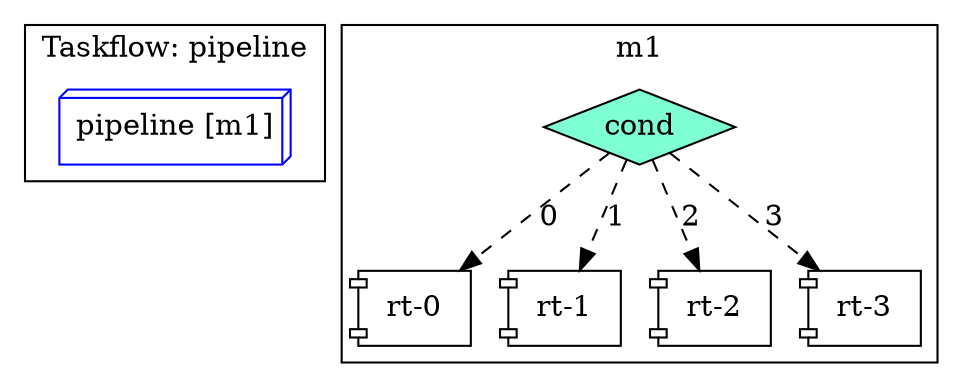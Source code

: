 digraph Taskflow {
subgraph cluster_p0x7ffc47e53358 {
label="Taskflow: pipeline";
p0x1878a88[shape=box3d, color=blue, label="pipeline [m1]"];
}
subgraph cluster_p0x7ffc47e53220 {
label="m1";
p0x1878600[label="cond" shape=diamond color=black fillcolor=aquamarine style=filled];
p0x1878600 -> p0x18786e8 [style=dashed label="0"];
p0x1878600 -> p0x18787d0 [style=dashed label="1"];
p0x1878600 -> p0x18788b8 [style=dashed label="2"];
p0x1878600 -> p0x18789a0 [style=dashed label="3"];
p0x18786e8[label="rt-0" shape=component];
p0x18787d0[label="rt-1" shape=component];
p0x18788b8[label="rt-2" shape=component];
p0x18789a0[label="rt-3" shape=component];
}
}


